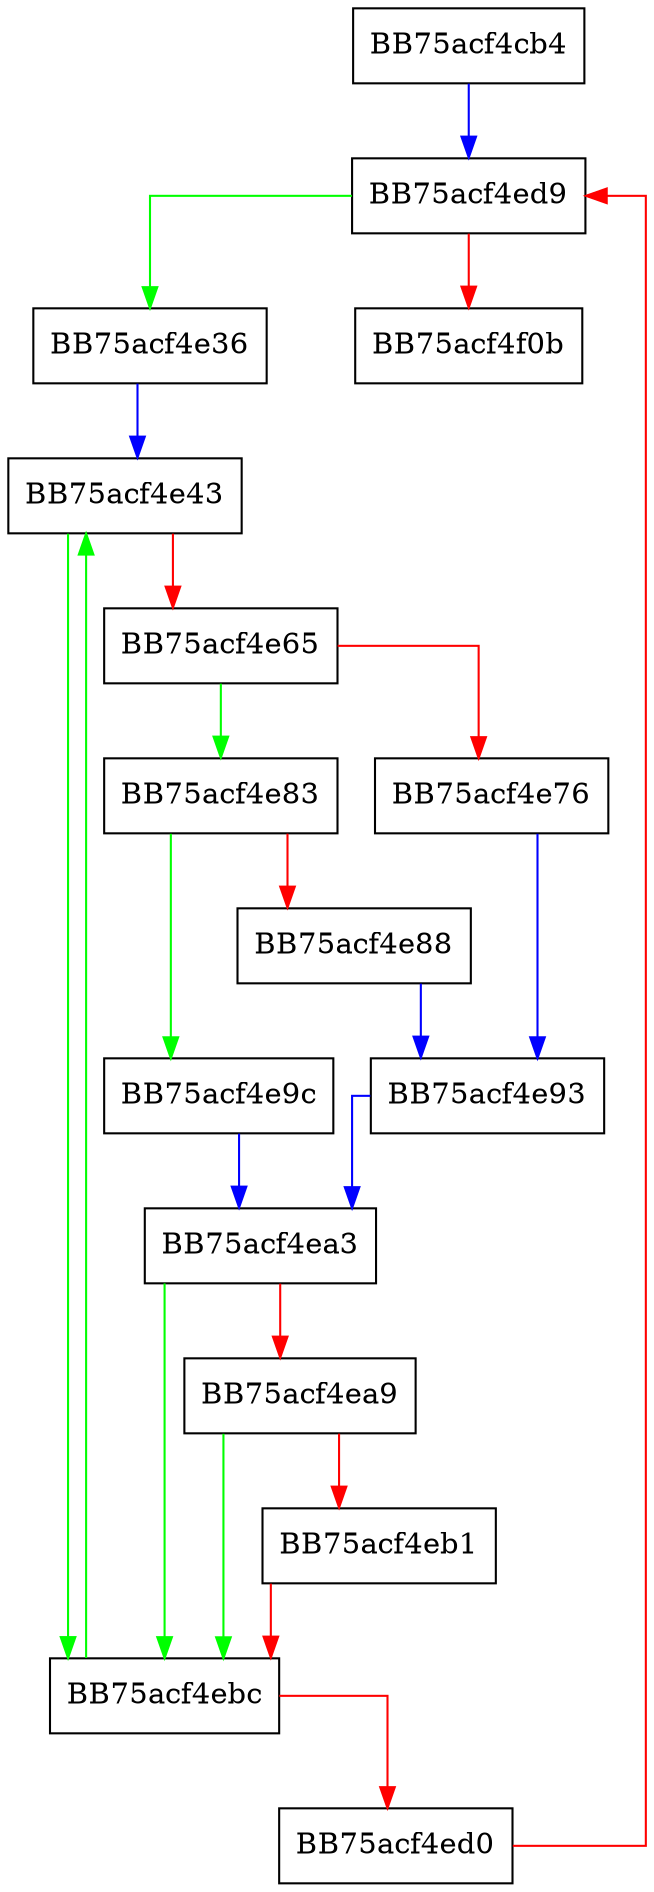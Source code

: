 digraph parse_lbr_config_string {
  node [shape="box"];
  graph [splines=ortho];
  BB75acf4cb4 -> BB75acf4ed9 [color="blue"];
  BB75acf4e36 -> BB75acf4e43 [color="blue"];
  BB75acf4e43 -> BB75acf4ebc [color="green"];
  BB75acf4e43 -> BB75acf4e65 [color="red"];
  BB75acf4e65 -> BB75acf4e83 [color="green"];
  BB75acf4e65 -> BB75acf4e76 [color="red"];
  BB75acf4e76 -> BB75acf4e93 [color="blue"];
  BB75acf4e83 -> BB75acf4e9c [color="green"];
  BB75acf4e83 -> BB75acf4e88 [color="red"];
  BB75acf4e88 -> BB75acf4e93 [color="blue"];
  BB75acf4e93 -> BB75acf4ea3 [color="blue"];
  BB75acf4e9c -> BB75acf4ea3 [color="blue"];
  BB75acf4ea3 -> BB75acf4ebc [color="green"];
  BB75acf4ea3 -> BB75acf4ea9 [color="red"];
  BB75acf4ea9 -> BB75acf4ebc [color="green"];
  BB75acf4ea9 -> BB75acf4eb1 [color="red"];
  BB75acf4eb1 -> BB75acf4ebc [color="red"];
  BB75acf4ebc -> BB75acf4e43 [color="green"];
  BB75acf4ebc -> BB75acf4ed0 [color="red"];
  BB75acf4ed0 -> BB75acf4ed9 [color="red"];
  BB75acf4ed9 -> BB75acf4e36 [color="green"];
  BB75acf4ed9 -> BB75acf4f0b [color="red"];
}